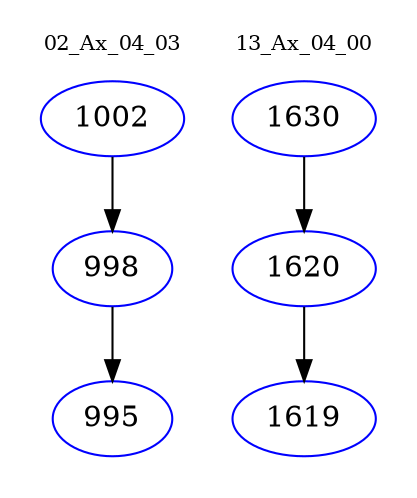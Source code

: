 digraph{
subgraph cluster_0 {
color = white
label = "02_Ax_04_03";
fontsize=10;
T0_1002 [label="1002", color="blue"]
T0_1002 -> T0_998 [color="black"]
T0_998 [label="998", color="blue"]
T0_998 -> T0_995 [color="black"]
T0_995 [label="995", color="blue"]
}
subgraph cluster_1 {
color = white
label = "13_Ax_04_00";
fontsize=10;
T1_1630 [label="1630", color="blue"]
T1_1630 -> T1_1620 [color="black"]
T1_1620 [label="1620", color="blue"]
T1_1620 -> T1_1619 [color="black"]
T1_1619 [label="1619", color="blue"]
}
}
